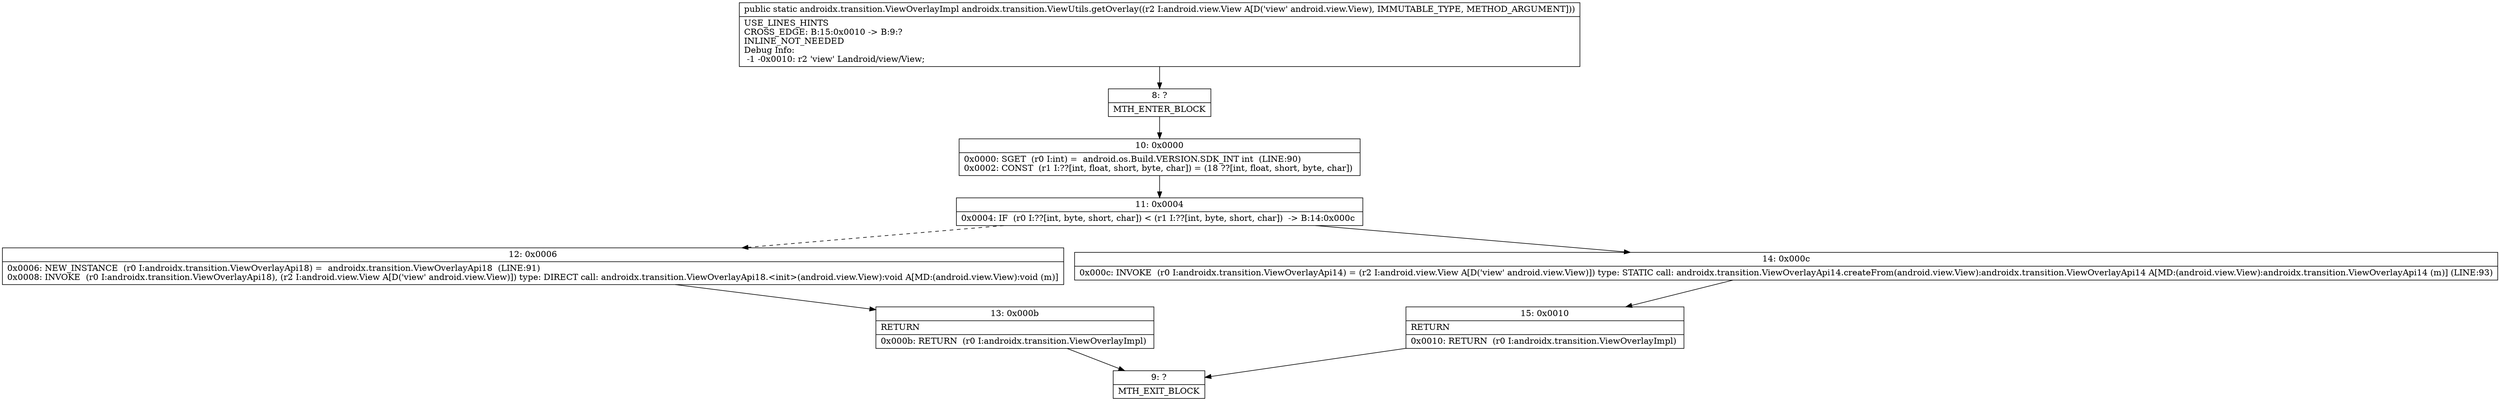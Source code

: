 digraph "CFG forandroidx.transition.ViewUtils.getOverlay(Landroid\/view\/View;)Landroidx\/transition\/ViewOverlayImpl;" {
Node_8 [shape=record,label="{8\:\ ?|MTH_ENTER_BLOCK\l}"];
Node_10 [shape=record,label="{10\:\ 0x0000|0x0000: SGET  (r0 I:int) =  android.os.Build.VERSION.SDK_INT int  (LINE:90)\l0x0002: CONST  (r1 I:??[int, float, short, byte, char]) = (18 ??[int, float, short, byte, char]) \l}"];
Node_11 [shape=record,label="{11\:\ 0x0004|0x0004: IF  (r0 I:??[int, byte, short, char]) \< (r1 I:??[int, byte, short, char])  \-\> B:14:0x000c \l}"];
Node_12 [shape=record,label="{12\:\ 0x0006|0x0006: NEW_INSTANCE  (r0 I:androidx.transition.ViewOverlayApi18) =  androidx.transition.ViewOverlayApi18  (LINE:91)\l0x0008: INVOKE  (r0 I:androidx.transition.ViewOverlayApi18), (r2 I:android.view.View A[D('view' android.view.View)]) type: DIRECT call: androidx.transition.ViewOverlayApi18.\<init\>(android.view.View):void A[MD:(android.view.View):void (m)]\l}"];
Node_13 [shape=record,label="{13\:\ 0x000b|RETURN\l|0x000b: RETURN  (r0 I:androidx.transition.ViewOverlayImpl) \l}"];
Node_9 [shape=record,label="{9\:\ ?|MTH_EXIT_BLOCK\l}"];
Node_14 [shape=record,label="{14\:\ 0x000c|0x000c: INVOKE  (r0 I:androidx.transition.ViewOverlayApi14) = (r2 I:android.view.View A[D('view' android.view.View)]) type: STATIC call: androidx.transition.ViewOverlayApi14.createFrom(android.view.View):androidx.transition.ViewOverlayApi14 A[MD:(android.view.View):androidx.transition.ViewOverlayApi14 (m)] (LINE:93)\l}"];
Node_15 [shape=record,label="{15\:\ 0x0010|RETURN\l|0x0010: RETURN  (r0 I:androidx.transition.ViewOverlayImpl) \l}"];
MethodNode[shape=record,label="{public static androidx.transition.ViewOverlayImpl androidx.transition.ViewUtils.getOverlay((r2 I:android.view.View A[D('view' android.view.View), IMMUTABLE_TYPE, METHOD_ARGUMENT]))  | USE_LINES_HINTS\lCROSS_EDGE: B:15:0x0010 \-\> B:9:?\lINLINE_NOT_NEEDED\lDebug Info:\l  \-1 \-0x0010: r2 'view' Landroid\/view\/View;\l}"];
MethodNode -> Node_8;Node_8 -> Node_10;
Node_10 -> Node_11;
Node_11 -> Node_12[style=dashed];
Node_11 -> Node_14;
Node_12 -> Node_13;
Node_13 -> Node_9;
Node_14 -> Node_15;
Node_15 -> Node_9;
}

